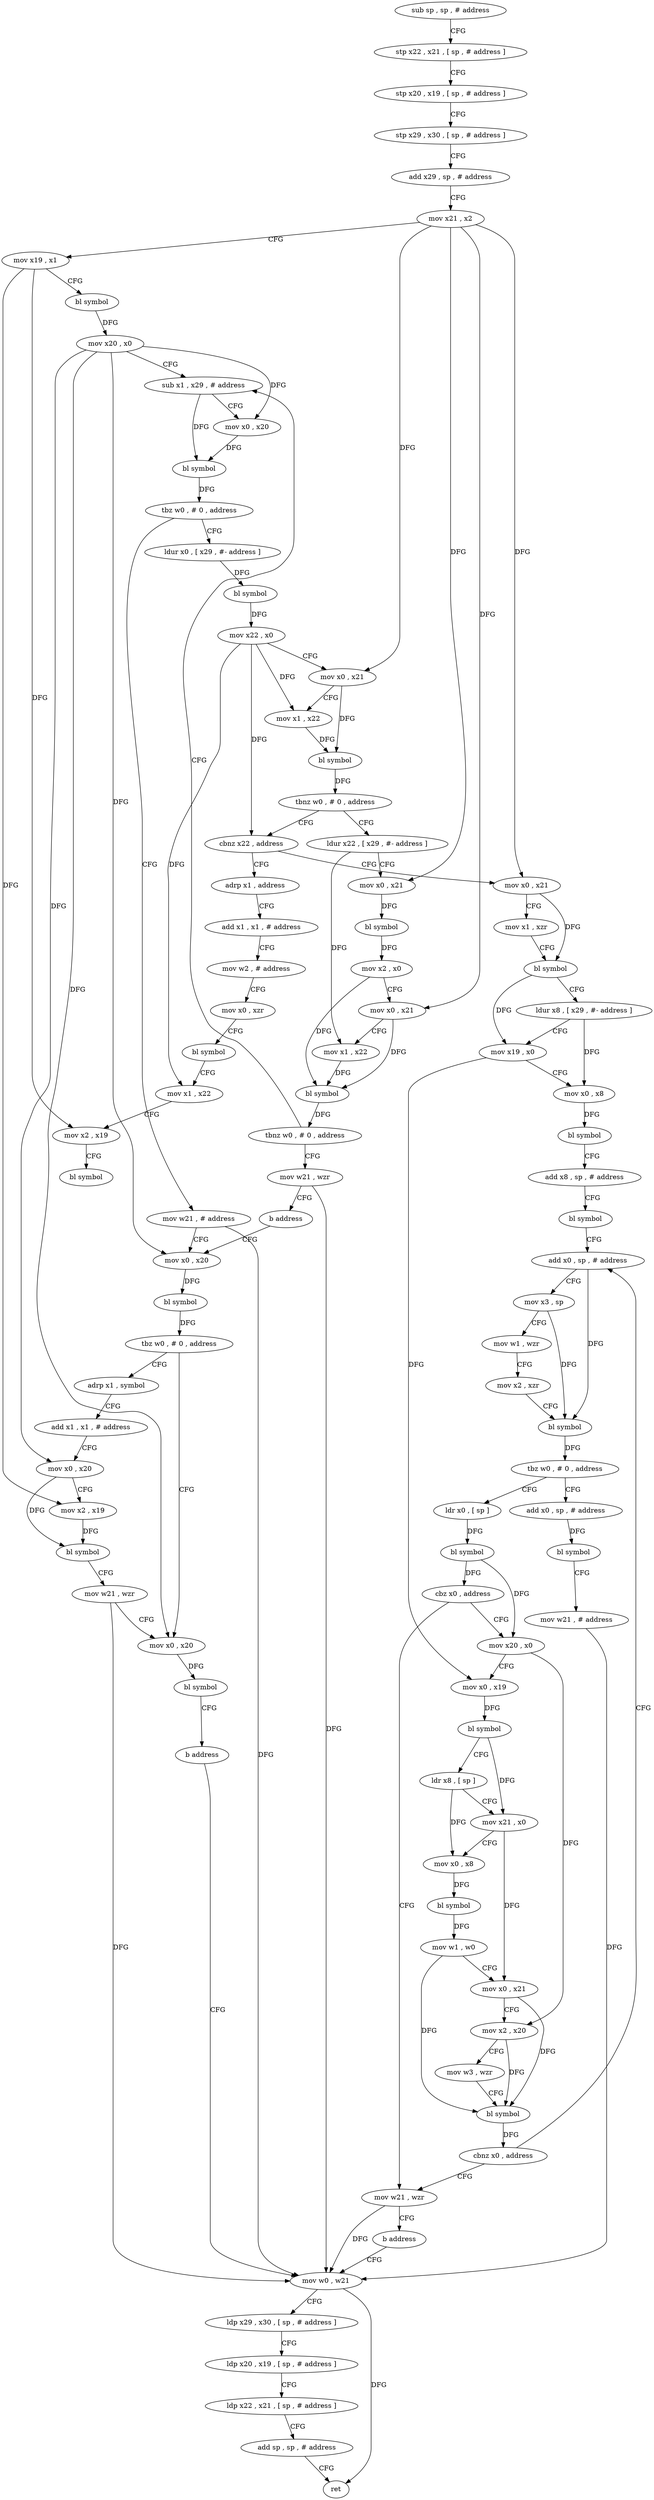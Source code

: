 digraph "func" {
"4212984" [label = "sub sp , sp , # address" ]
"4212988" [label = "stp x22 , x21 , [ sp , # address ]" ]
"4212992" [label = "stp x20 , x19 , [ sp , # address ]" ]
"4212996" [label = "stp x29 , x30 , [ sp , # address ]" ]
"4213000" [label = "add x29 , sp , # address" ]
"4213004" [label = "mov x21 , x2" ]
"4213008" [label = "mov x19 , x1" ]
"4213012" [label = "bl symbol" ]
"4213016" [label = "mov x20 , x0" ]
"4213020" [label = "sub x1 , x29 , # address" ]
"4213104" [label = "mov w21 , # address" ]
"4213108" [label = "mov x0 , x20" ]
"4213036" [label = "ldur x0 , [ x29 , #- address ]" ]
"4213040" [label = "bl symbol" ]
"4213044" [label = "mov x22 , x0" ]
"4213048" [label = "mov x0 , x21" ]
"4213052" [label = "mov x1 , x22" ]
"4213056" [label = "bl symbol" ]
"4213060" [label = "tbnz w0 , # 0 , address" ]
"4213156" [label = "cbnz x22 , address" ]
"4213064" [label = "ldur x22 , [ x29 , #- address ]" ]
"4213144" [label = "mov x0 , x20" ]
"4213148" [label = "bl symbol" ]
"4213152" [label = "b address" ]
"4213304" [label = "mov w0 , w21" ]
"4213120" [label = "adrp x1 , symbol" ]
"4213124" [label = "add x1 , x1 , # address" ]
"4213128" [label = "mov x0 , x20" ]
"4213132" [label = "mov x2 , x19" ]
"4213136" [label = "bl symbol" ]
"4213140" [label = "mov w21 , wzr" ]
"4213328" [label = "adrp x1 , address" ]
"4213160" [label = "mov x0 , x21" ]
"4213068" [label = "mov x0 , x21" ]
"4213072" [label = "bl symbol" ]
"4213076" [label = "mov x2 , x0" ]
"4213080" [label = "mov x0 , x21" ]
"4213084" [label = "mov x1 , x22" ]
"4213088" [label = "bl symbol" ]
"4213092" [label = "tbnz w0 , # 0 , address" ]
"4213096" [label = "mov w21 , wzr" ]
"4213308" [label = "ldp x29 , x30 , [ sp , # address ]" ]
"4213312" [label = "ldp x20 , x19 , [ sp , # address ]" ]
"4213316" [label = "ldp x22 , x21 , [ sp , # address ]" ]
"4213320" [label = "add sp , sp , # address" ]
"4213324" [label = "ret" ]
"4213332" [label = "add x1 , x1 , # address" ]
"4213336" [label = "mov w2 , # address" ]
"4213340" [label = "mov x0 , xzr" ]
"4213344" [label = "bl symbol" ]
"4213348" [label = "mov x1 , x22" ]
"4213352" [label = "mov x2 , x19" ]
"4213356" [label = "bl symbol" ]
"4213164" [label = "mov x1 , xzr" ]
"4213168" [label = "bl symbol" ]
"4213172" [label = "ldur x8 , [ x29 , #- address ]" ]
"4213176" [label = "mov x19 , x0" ]
"4213180" [label = "mov x0 , x8" ]
"4213184" [label = "bl symbol" ]
"4213188" [label = "add x8 , sp , # address" ]
"4213192" [label = "bl symbol" ]
"4213196" [label = "add x0 , sp , # address" ]
"4213024" [label = "mov x0 , x20" ]
"4213028" [label = "bl symbol" ]
"4213032" [label = "tbz w0 , # 0 , address" ]
"4213100" [label = "b address" ]
"4213292" [label = "add x0 , sp , # address" ]
"4213296" [label = "bl symbol" ]
"4213300" [label = "mov w21 , # address" ]
"4213220" [label = "ldr x0 , [ sp ]" ]
"4213224" [label = "bl symbol" ]
"4213228" [label = "cbz x0 , address" ]
"4213284" [label = "mov w21 , wzr" ]
"4213232" [label = "mov x20 , x0" ]
"4213112" [label = "bl symbol" ]
"4213116" [label = "tbz w0 , # 0 , address" ]
"4213288" [label = "b address" ]
"4213236" [label = "mov x0 , x19" ]
"4213240" [label = "bl symbol" ]
"4213244" [label = "ldr x8 , [ sp ]" ]
"4213248" [label = "mov x21 , x0" ]
"4213252" [label = "mov x0 , x8" ]
"4213256" [label = "bl symbol" ]
"4213260" [label = "mov w1 , w0" ]
"4213264" [label = "mov x0 , x21" ]
"4213268" [label = "mov x2 , x20" ]
"4213272" [label = "mov w3 , wzr" ]
"4213276" [label = "bl symbol" ]
"4213280" [label = "cbnz x0 , address" ]
"4213200" [label = "mov x3 , sp" ]
"4213204" [label = "mov w1 , wzr" ]
"4213208" [label = "mov x2 , xzr" ]
"4213212" [label = "bl symbol" ]
"4213216" [label = "tbz w0 , # 0 , address" ]
"4212984" -> "4212988" [ label = "CFG" ]
"4212988" -> "4212992" [ label = "CFG" ]
"4212992" -> "4212996" [ label = "CFG" ]
"4212996" -> "4213000" [ label = "CFG" ]
"4213000" -> "4213004" [ label = "CFG" ]
"4213004" -> "4213008" [ label = "CFG" ]
"4213004" -> "4213048" [ label = "DFG" ]
"4213004" -> "4213068" [ label = "DFG" ]
"4213004" -> "4213080" [ label = "DFG" ]
"4213004" -> "4213160" [ label = "DFG" ]
"4213008" -> "4213012" [ label = "CFG" ]
"4213008" -> "4213132" [ label = "DFG" ]
"4213008" -> "4213352" [ label = "DFG" ]
"4213012" -> "4213016" [ label = "DFG" ]
"4213016" -> "4213020" [ label = "CFG" ]
"4213016" -> "4213024" [ label = "DFG" ]
"4213016" -> "4213108" [ label = "DFG" ]
"4213016" -> "4213144" [ label = "DFG" ]
"4213016" -> "4213128" [ label = "DFG" ]
"4213020" -> "4213024" [ label = "CFG" ]
"4213020" -> "4213028" [ label = "DFG" ]
"4213104" -> "4213108" [ label = "CFG" ]
"4213104" -> "4213304" [ label = "DFG" ]
"4213108" -> "4213112" [ label = "DFG" ]
"4213036" -> "4213040" [ label = "DFG" ]
"4213040" -> "4213044" [ label = "DFG" ]
"4213044" -> "4213048" [ label = "CFG" ]
"4213044" -> "4213052" [ label = "DFG" ]
"4213044" -> "4213156" [ label = "DFG" ]
"4213044" -> "4213348" [ label = "DFG" ]
"4213048" -> "4213052" [ label = "CFG" ]
"4213048" -> "4213056" [ label = "DFG" ]
"4213052" -> "4213056" [ label = "DFG" ]
"4213056" -> "4213060" [ label = "DFG" ]
"4213060" -> "4213156" [ label = "CFG" ]
"4213060" -> "4213064" [ label = "CFG" ]
"4213156" -> "4213328" [ label = "CFG" ]
"4213156" -> "4213160" [ label = "CFG" ]
"4213064" -> "4213068" [ label = "CFG" ]
"4213064" -> "4213084" [ label = "DFG" ]
"4213144" -> "4213148" [ label = "DFG" ]
"4213148" -> "4213152" [ label = "CFG" ]
"4213152" -> "4213304" [ label = "CFG" ]
"4213304" -> "4213308" [ label = "CFG" ]
"4213304" -> "4213324" [ label = "DFG" ]
"4213120" -> "4213124" [ label = "CFG" ]
"4213124" -> "4213128" [ label = "CFG" ]
"4213128" -> "4213132" [ label = "CFG" ]
"4213128" -> "4213136" [ label = "DFG" ]
"4213132" -> "4213136" [ label = "DFG" ]
"4213136" -> "4213140" [ label = "CFG" ]
"4213140" -> "4213144" [ label = "CFG" ]
"4213140" -> "4213304" [ label = "DFG" ]
"4213328" -> "4213332" [ label = "CFG" ]
"4213160" -> "4213164" [ label = "CFG" ]
"4213160" -> "4213168" [ label = "DFG" ]
"4213068" -> "4213072" [ label = "DFG" ]
"4213072" -> "4213076" [ label = "DFG" ]
"4213076" -> "4213080" [ label = "CFG" ]
"4213076" -> "4213088" [ label = "DFG" ]
"4213080" -> "4213084" [ label = "CFG" ]
"4213080" -> "4213088" [ label = "DFG" ]
"4213084" -> "4213088" [ label = "DFG" ]
"4213088" -> "4213092" [ label = "DFG" ]
"4213092" -> "4213020" [ label = "CFG" ]
"4213092" -> "4213096" [ label = "CFG" ]
"4213096" -> "4213100" [ label = "CFG" ]
"4213096" -> "4213304" [ label = "DFG" ]
"4213308" -> "4213312" [ label = "CFG" ]
"4213312" -> "4213316" [ label = "CFG" ]
"4213316" -> "4213320" [ label = "CFG" ]
"4213320" -> "4213324" [ label = "CFG" ]
"4213332" -> "4213336" [ label = "CFG" ]
"4213336" -> "4213340" [ label = "CFG" ]
"4213340" -> "4213344" [ label = "CFG" ]
"4213344" -> "4213348" [ label = "CFG" ]
"4213348" -> "4213352" [ label = "CFG" ]
"4213352" -> "4213356" [ label = "CFG" ]
"4213164" -> "4213168" [ label = "CFG" ]
"4213168" -> "4213172" [ label = "CFG" ]
"4213168" -> "4213176" [ label = "DFG" ]
"4213172" -> "4213176" [ label = "CFG" ]
"4213172" -> "4213180" [ label = "DFG" ]
"4213176" -> "4213180" [ label = "CFG" ]
"4213176" -> "4213236" [ label = "DFG" ]
"4213180" -> "4213184" [ label = "DFG" ]
"4213184" -> "4213188" [ label = "CFG" ]
"4213188" -> "4213192" [ label = "CFG" ]
"4213192" -> "4213196" [ label = "CFG" ]
"4213196" -> "4213200" [ label = "CFG" ]
"4213196" -> "4213212" [ label = "DFG" ]
"4213024" -> "4213028" [ label = "DFG" ]
"4213028" -> "4213032" [ label = "DFG" ]
"4213032" -> "4213104" [ label = "CFG" ]
"4213032" -> "4213036" [ label = "CFG" ]
"4213100" -> "4213108" [ label = "CFG" ]
"4213292" -> "4213296" [ label = "DFG" ]
"4213296" -> "4213300" [ label = "CFG" ]
"4213300" -> "4213304" [ label = "DFG" ]
"4213220" -> "4213224" [ label = "DFG" ]
"4213224" -> "4213228" [ label = "DFG" ]
"4213224" -> "4213232" [ label = "DFG" ]
"4213228" -> "4213284" [ label = "CFG" ]
"4213228" -> "4213232" [ label = "CFG" ]
"4213284" -> "4213288" [ label = "CFG" ]
"4213284" -> "4213304" [ label = "DFG" ]
"4213232" -> "4213236" [ label = "CFG" ]
"4213232" -> "4213268" [ label = "DFG" ]
"4213112" -> "4213116" [ label = "DFG" ]
"4213116" -> "4213144" [ label = "CFG" ]
"4213116" -> "4213120" [ label = "CFG" ]
"4213288" -> "4213304" [ label = "CFG" ]
"4213236" -> "4213240" [ label = "DFG" ]
"4213240" -> "4213244" [ label = "CFG" ]
"4213240" -> "4213248" [ label = "DFG" ]
"4213244" -> "4213248" [ label = "CFG" ]
"4213244" -> "4213252" [ label = "DFG" ]
"4213248" -> "4213252" [ label = "CFG" ]
"4213248" -> "4213264" [ label = "DFG" ]
"4213252" -> "4213256" [ label = "DFG" ]
"4213256" -> "4213260" [ label = "DFG" ]
"4213260" -> "4213264" [ label = "CFG" ]
"4213260" -> "4213276" [ label = "DFG" ]
"4213264" -> "4213268" [ label = "CFG" ]
"4213264" -> "4213276" [ label = "DFG" ]
"4213268" -> "4213272" [ label = "CFG" ]
"4213268" -> "4213276" [ label = "DFG" ]
"4213272" -> "4213276" [ label = "CFG" ]
"4213276" -> "4213280" [ label = "DFG" ]
"4213280" -> "4213196" [ label = "CFG" ]
"4213280" -> "4213284" [ label = "CFG" ]
"4213200" -> "4213204" [ label = "CFG" ]
"4213200" -> "4213212" [ label = "DFG" ]
"4213204" -> "4213208" [ label = "CFG" ]
"4213208" -> "4213212" [ label = "CFG" ]
"4213212" -> "4213216" [ label = "DFG" ]
"4213216" -> "4213292" [ label = "CFG" ]
"4213216" -> "4213220" [ label = "CFG" ]
}
